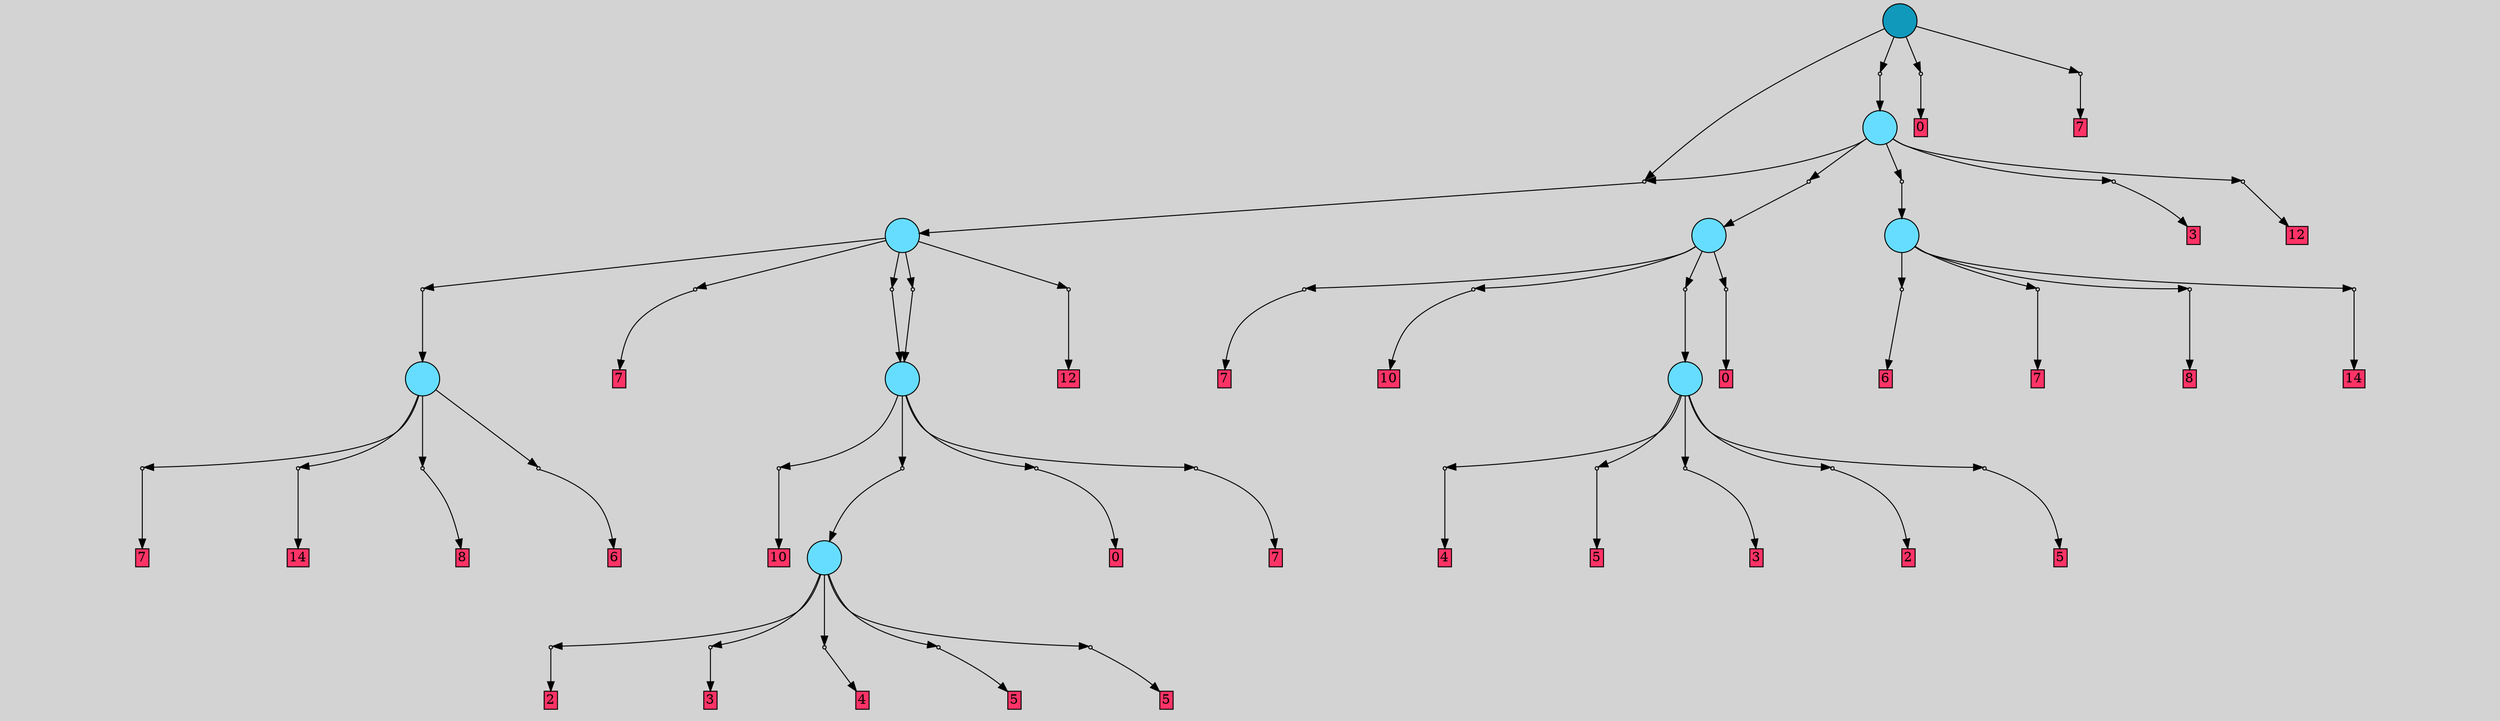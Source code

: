 // File exported with GEGELATI v1.3.1
// On the 2024-04-08 17:45:25
// With the File::TPGGraphDotExporter
digraph{
	graph[pad = "0.212, 0.055" bgcolor = lightgray]
	node[shape=circle style = filled label = ""]
		T27 [fillcolor="#66ddff"]
		T54 [fillcolor="#66ddff"]
		T195 [fillcolor="#66ddff"]
		T633 [fillcolor="#66ddff"]
		T746 [fillcolor="#66ddff"]
		T747 [fillcolor="#66ddff"]
		T748 [fillcolor="#66ddff"]
		T812 [fillcolor="#66ddff"]
		T1276 [fillcolor="#1199bb"]
		P23468 [fillcolor="#cccccc" shape=point] //2|
		I23468 [shape=box style=invis label="7|0&2|5#0|4&#92;n"]
		P23468 -> I23468[style=invis]
		A14488 [fillcolor="#ff3366" shape=box margin=0.03 width=0 height=0 label="2"]
		T27 -> P23468 -> A14488
		P23469 [fillcolor="#cccccc" shape=point] //-6|
		I23469 [shape=box style=invis label="11|0&2|5#2|1&#92;n"]
		P23469 -> I23469[style=invis]
		A14489 [fillcolor="#ff3366" shape=box margin=0.03 width=0 height=0 label="3"]
		T27 -> P23469 -> A14489
		P23470 [fillcolor="#cccccc" shape=point] //3|
		I23470 [shape=box style=invis label="1|0&2|5#2|1&#92;n"]
		P23470 -> I23470[style=invis]
		A14490 [fillcolor="#ff3366" shape=box margin=0.03 width=0 height=0 label="4"]
		T27 -> P23470 -> A14490
		P23471 [fillcolor="#cccccc" shape=point] //0|
		I23471 [shape=box style=invis label="8|0&0|3#1|4&#92;n"]
		P23471 -> I23471[style=invis]
		A14491 [fillcolor="#ff3366" shape=box margin=0.03 width=0 height=0 label="5"]
		T27 -> P23471 -> A14491
		P23472 [fillcolor="#cccccc" shape=point] //0|
		I23472 [shape=box style=invis label="4|0&0|3#2|7&#92;n"]
		P23472 -> I23472[style=invis]
		A14492 [fillcolor="#ff3366" shape=box margin=0.03 width=0 height=0 label="5"]
		T27 -> P23472 -> A14492
		P23473 [fillcolor="#cccccc" shape=point] //8|
		I23473 [shape=box style=invis label="9|0&0|1#2|0&#92;n"]
		P23473 -> I23473[style=invis]
		A14493 [fillcolor="#ff3366" shape=box margin=0.03 width=0 height=0 label="6"]
		T54 -> P23473 -> A14493
		P23474 [fillcolor="#cccccc" shape=point] //5|
		I23474 [shape=box style=invis label="3|0&0|7#0|1&#92;n"]
		P23474 -> I23474[style=invis]
		A14494 [fillcolor="#ff3366" shape=box margin=0.03 width=0 height=0 label="7"]
		T54 -> P23474 -> A14494
		P23475 [fillcolor="#cccccc" shape=point] //-10|
		I23475 [shape=box style=invis label="3|6&0|0#0|4&#92;n6|5&0|6#0|3&#92;n0|7&2|0#0|3&#92;n0|4&0|7#2|7&#92;n5|1&0|4#0|3&#92;n8|3&0|1#0|7&#92;n3|0&0|3#0|5&#92;n"]
		P23475 -> I23475[style=invis]
		A14495 [fillcolor="#ff3366" shape=box margin=0.03 width=0 height=0 label="14"]
		T54 -> P23475 -> A14495
		P23476 [fillcolor="#cccccc" shape=point] //5|
		I23476 [shape=box style=invis label="10|0&2|0#1|0&#92;n"]
		P23476 -> I23476[style=invis]
		A14496 [fillcolor="#ff3366" shape=box margin=0.03 width=0 height=0 label="8"]
		T54 -> P23476 -> A14496
		P23477 [fillcolor="#cccccc" shape=point] //5|
		I23477 [shape=box style=invis label="3|0&0|7#0|1&#92;n7|7&0|0#0|4&#92;n11|0&0|7#1|6&#92;n"]
		P23477 -> I23477[style=invis]
		A14497 [fillcolor="#ff3366" shape=box margin=0.03 width=0 height=0 label="7"]
		T195 -> P23477 -> A14497
		P23478 [fillcolor="#cccccc" shape=point] //4|
		I23478 [shape=box style=invis label="10|0&2|6#1|6&#92;n"]
		P23478 -> I23478[style=invis]
		A14498 [fillcolor="#ff3366" shape=box margin=0.03 width=0 height=0 label="10"]
		T195 -> P23478 -> A14498
		P23479 [fillcolor="#cccccc" shape=point] //-4|
		I23479 [shape=box style=invis label="9|0&2|0#0|1&#92;n"]
		P23479 -> I23479[style=invis]
		T195 -> P23479 -> T27
		P23480 [fillcolor="#cccccc" shape=point] //7|
		I23480 [shape=box style=invis label="7|4&2|7#0|4&#92;n10|0&0|4#1|2&#92;n"]
		P23480 -> I23480[style=invis]
		A14499 [fillcolor="#ff3366" shape=box margin=0.03 width=0 height=0 label="0"]
		T195 -> P23480 -> A14499
		P23481 [fillcolor="#cccccc" shape=point] //-1|
		I23481 [shape=box style=invis label="5|7&2|4#0|7&#92;n3|0&2|6#0|7&#92;n"]
		P23481 -> I23481[style=invis]
		A14500 [fillcolor="#ff3366" shape=box margin=0.03 width=0 height=0 label="7"]
		T633 -> P23481 -> A14500
		P23482 [fillcolor="#cccccc" shape=point] //-2|
		I23482 [shape=box style=invis label="3|0&2|3#0|3&#92;n"]
		P23482 -> I23482[style=invis]
		T633 -> P23482 -> T195
		P23483 [fillcolor="#cccccc" shape=point] //-1|
		I23483 [shape=box style=invis label="6|6&0|0#1|5&#92;n8|0&0|6#2|4&#92;n"]
		P23483 -> I23483[style=invis]
		A14501 [fillcolor="#ff3366" shape=box margin=0.03 width=0 height=0 label="12"]
		T633 -> P23483 -> A14501
		P23484 [fillcolor="#cccccc" shape=point] //-6|
		I23484 [shape=box style=invis label="9|0&2|0#0|1&#92;n"]
		P23484 -> I23484[style=invis]
		T633 -> P23484 -> T54
		P23485 [fillcolor="#cccccc" shape=point] //4|
		I23485 [shape=box style=invis label="3|0&2|3#0|3&#92;n"]
		P23485 -> I23485[style=invis]
		T633 -> P23485 -> T195
		P23486 [fillcolor="#cccccc" shape=point] //-6|
		I23486 [shape=box style=invis label="11|0&2|5#2|1&#92;n"]
		P23486 -> I23486[style=invis]
		A14502 [fillcolor="#ff3366" shape=box margin=0.03 width=0 height=0 label="3"]
		T748 -> P23486 -> A14502
		P23487 [fillcolor="#cccccc" shape=point] //2|
		I23487 [shape=box style=invis label="7|0&2|5#0|4&#92;n"]
		P23487 -> I23487[style=invis]
		A14503 [fillcolor="#ff3366" shape=box margin=0.03 width=0 height=0 label="2"]
		T748 -> P23487 -> A14503
		P23488 [fillcolor="#cccccc" shape=point] //0|
		I23488 [shape=box style=invis label="8|0&0|3#1|4&#92;n"]
		P23488 -> I23488[style=invis]
		A14504 [fillcolor="#ff3366" shape=box margin=0.03 width=0 height=0 label="5"]
		T748 -> P23488 -> A14504
		P23489 [fillcolor="#cccccc" shape=point] //-10|
		I23489 [shape=box style=invis label="3|6&0|0#0|4&#92;n6|5&0|6#0|3&#92;n0|7&2|0#0|3&#92;n0|4&0|7#2|7&#92;n5|1&0|4#0|3&#92;n8|3&0|1#0|7&#92;n3|0&0|3#0|5&#92;n"]
		P23489 -> I23489[style=invis]
		A14505 [fillcolor="#ff3366" shape=box margin=0.03 width=0 height=0 label="14"]
		T746 -> P23489 -> A14505
		P23490 [fillcolor="#cccccc" shape=point] //3|
		I23490 [shape=box style=invis label="1|0&2|5#2|1&#92;n"]
		P23490 -> I23490[style=invis]
		A14506 [fillcolor="#ff3366" shape=box margin=0.03 width=0 height=0 label="4"]
		T748 -> P23490 -> A14506
		P23491 [fillcolor="#cccccc" shape=point] //8|
		I23491 [shape=box style=invis label="9|0&0|1#2|0&#92;n"]
		P23491 -> I23491[style=invis]
		A14507 [fillcolor="#ff3366" shape=box margin=0.03 width=0 height=0 label="6"]
		T746 -> P23491 -> A14507
		P23492 [fillcolor="#cccccc" shape=point] //5|
		I23492 [shape=box style=invis label="3|0&0|7#0|1&#92;n"]
		P23492 -> I23492[style=invis]
		A14508 [fillcolor="#ff3366" shape=box margin=0.03 width=0 height=0 label="7"]
		T746 -> P23492 -> A14508
		P23493 [fillcolor="#cccccc" shape=point] //7|
		I23493 [shape=box style=invis label="7|4&2|7#0|4&#92;n10|0&0|4#1|2&#92;n"]
		P23493 -> I23493[style=invis]
		A14509 [fillcolor="#ff3366" shape=box margin=0.03 width=0 height=0 label="0"]
		T747 -> P23493 -> A14509
		P23494 [fillcolor="#cccccc" shape=point] //5|
		I23494 [shape=box style=invis label="3|0&0|7#0|1&#92;n7|7&0|0#0|4&#92;n11|0&0|7#1|6&#92;n"]
		P23494 -> I23494[style=invis]
		A14510 [fillcolor="#ff3366" shape=box margin=0.03 width=0 height=0 label="7"]
		T747 -> P23494 -> A14510
		P23495 [fillcolor="#cccccc" shape=point] //5|
		I23495 [shape=box style=invis label="10|0&2|0#1|0&#92;n"]
		P23495 -> I23495[style=invis]
		A14511 [fillcolor="#ff3366" shape=box margin=0.03 width=0 height=0 label="8"]
		T746 -> P23495 -> A14511
		P23496 [fillcolor="#cccccc" shape=point] //4|
		I23496 [shape=box style=invis label="10|0&2|6#1|6&#92;n"]
		P23496 -> I23496[style=invis]
		A14512 [fillcolor="#ff3366" shape=box margin=0.03 width=0 height=0 label="10"]
		T747 -> P23496 -> A14512
		P23497 [fillcolor="#cccccc" shape=point] //-4|
		I23497 [shape=box style=invis label="9|0&2|0#0|1&#92;n"]
		P23497 -> I23497[style=invis]
		T747 -> P23497 -> T748
		P23498 [fillcolor="#cccccc" shape=point] //0|
		I23498 [shape=box style=invis label="4|0&0|3#2|7&#92;n"]
		P23498 -> I23498[style=invis]
		A14513 [fillcolor="#ff3366" shape=box margin=0.03 width=0 height=0 label="5"]
		T748 -> P23498 -> A14513
		P23499 [fillcolor="#cccccc" shape=point] //-4|
		I23499 [shape=box style=invis label=""]
		P23499 -> I23499[style=invis]
		A14514 [fillcolor="#ff3366" shape=box margin=0.03 width=0 height=0 label="12"]
		T812 -> P23499 -> A14514
		P23500 [fillcolor="#cccccc" shape=point] //-3|
		I23500 [shape=box style=invis label="1|3&0|2#0|1&#92;n3|0&2|3#0|3&#92;n"]
		P23500 -> I23500[style=invis]
		T812 -> P23500 -> T747
		P23501 [fillcolor="#cccccc" shape=point] //-6|
		I23501 [shape=box style=invis label="9|0&2|0#0|1&#92;n"]
		P23501 -> I23501[style=invis]
		T812 -> P23501 -> T746
		P23502 [fillcolor="#cccccc" shape=point] //-6|
		I23502 [shape=box style=invis label="11|0&2|5#2|1&#92;n"]
		P23502 -> I23502[style=invis]
		A14515 [fillcolor="#ff3366" shape=box margin=0.03 width=0 height=0 label="3"]
		T812 -> P23502 -> A14515
		P23503 [fillcolor="#cccccc" shape=point] //2|
		I23503 [shape=box style=invis label="3|0&2|6#0|7&#92;n"]
		P23503 -> I23503[style=invis]
		T812 -> P23503 -> T633
		P23504 [fillcolor="#cccccc" shape=point] //-5|
		I23504 [shape=box style=invis label="2|1&2|0#2|0&#92;n6|0&0|1#0|3&#92;n"]
		P23504 -> I23504[style=invis]
		T1276 -> P23504 -> T812
		P23505 [fillcolor="#cccccc" shape=point] //7|
		I23505 [shape=box style=invis label="7|4&2|7#0|4&#92;n10|0&0|4#1|2&#92;n"]
		P23505 -> I23505[style=invis]
		A14516 [fillcolor="#ff3366" shape=box margin=0.03 width=0 height=0 label="0"]
		T1276 -> P23505 -> A14516
		T1276 -> P23503
		P23506 [fillcolor="#cccccc" shape=point] //0|
		I23506 [shape=box style=invis label="3|7&2|6#2|5&#92;n9|0&0|7#1|2&#92;n"]
		P23506 -> I23506[style=invis]
		A14517 [fillcolor="#ff3366" shape=box margin=0.03 width=0 height=0 label="7"]
		T1276 -> P23506 -> A14517
		{ rank= same T1276 }
}
